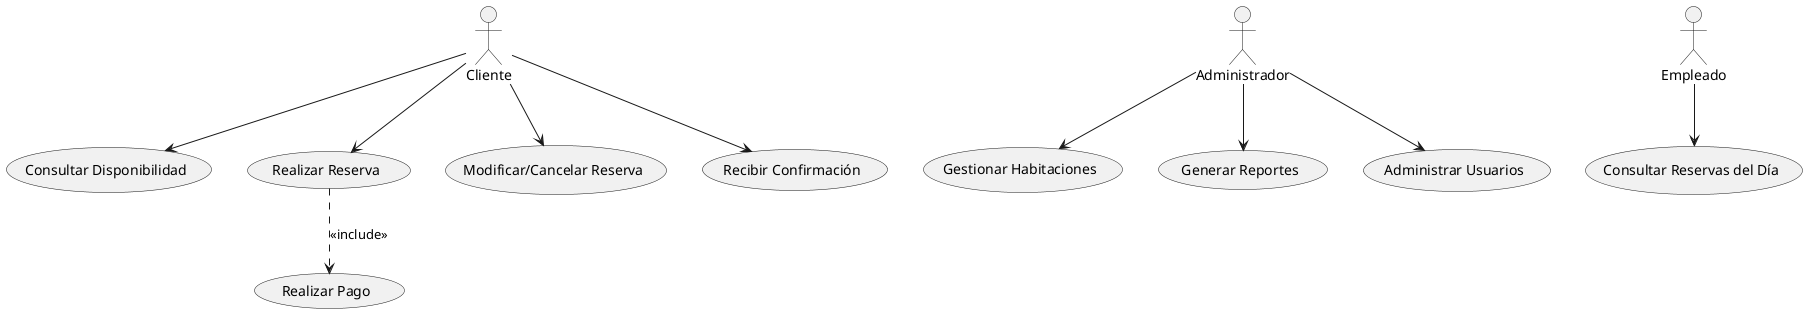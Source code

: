 <<<<<<< HEAD
@startuml
actor Cliente
actor Administrador
actor Empleado

Cliente --> (Consultar Disponibilidad)
Cliente --> (Realizar Reserva)
Cliente --> (Modificar/Cancelar Reserva)
Cliente --> (Recibir Confirmación)

(Realizar Reserva) ..> (Realizar Pago) : <<include>>

Administrador --> (Gestionar Habitaciones)
Administrador --> (Generar Reportes)
Administrador --> (Administrar Usuarios)

Empleado --> (Consultar Reservas del Día)
@enduml
=======
@startuml
actor Cliente
actor Administrador
actor Empleado

Cliente --> (Consultar Disponibilidad)
Cliente --> (Realizar Reserva)
Cliente --> (Modificar/Cancelar Reserva)
Cliente --> (Recibir Confirmación)

(Realizar Reserva) ..> (Realizar Pago) : <<include>>

Administrador --> (Gestionar Habitaciones)
Administrador --> (Generar Reportes)
Administrador --> (Administrar Usuarios)

Empleado --> (Consultar Reservas del Día)
@enduml
>>>>>>> 41a1424d6440151b615a0c9781d2feef87f73b9f
